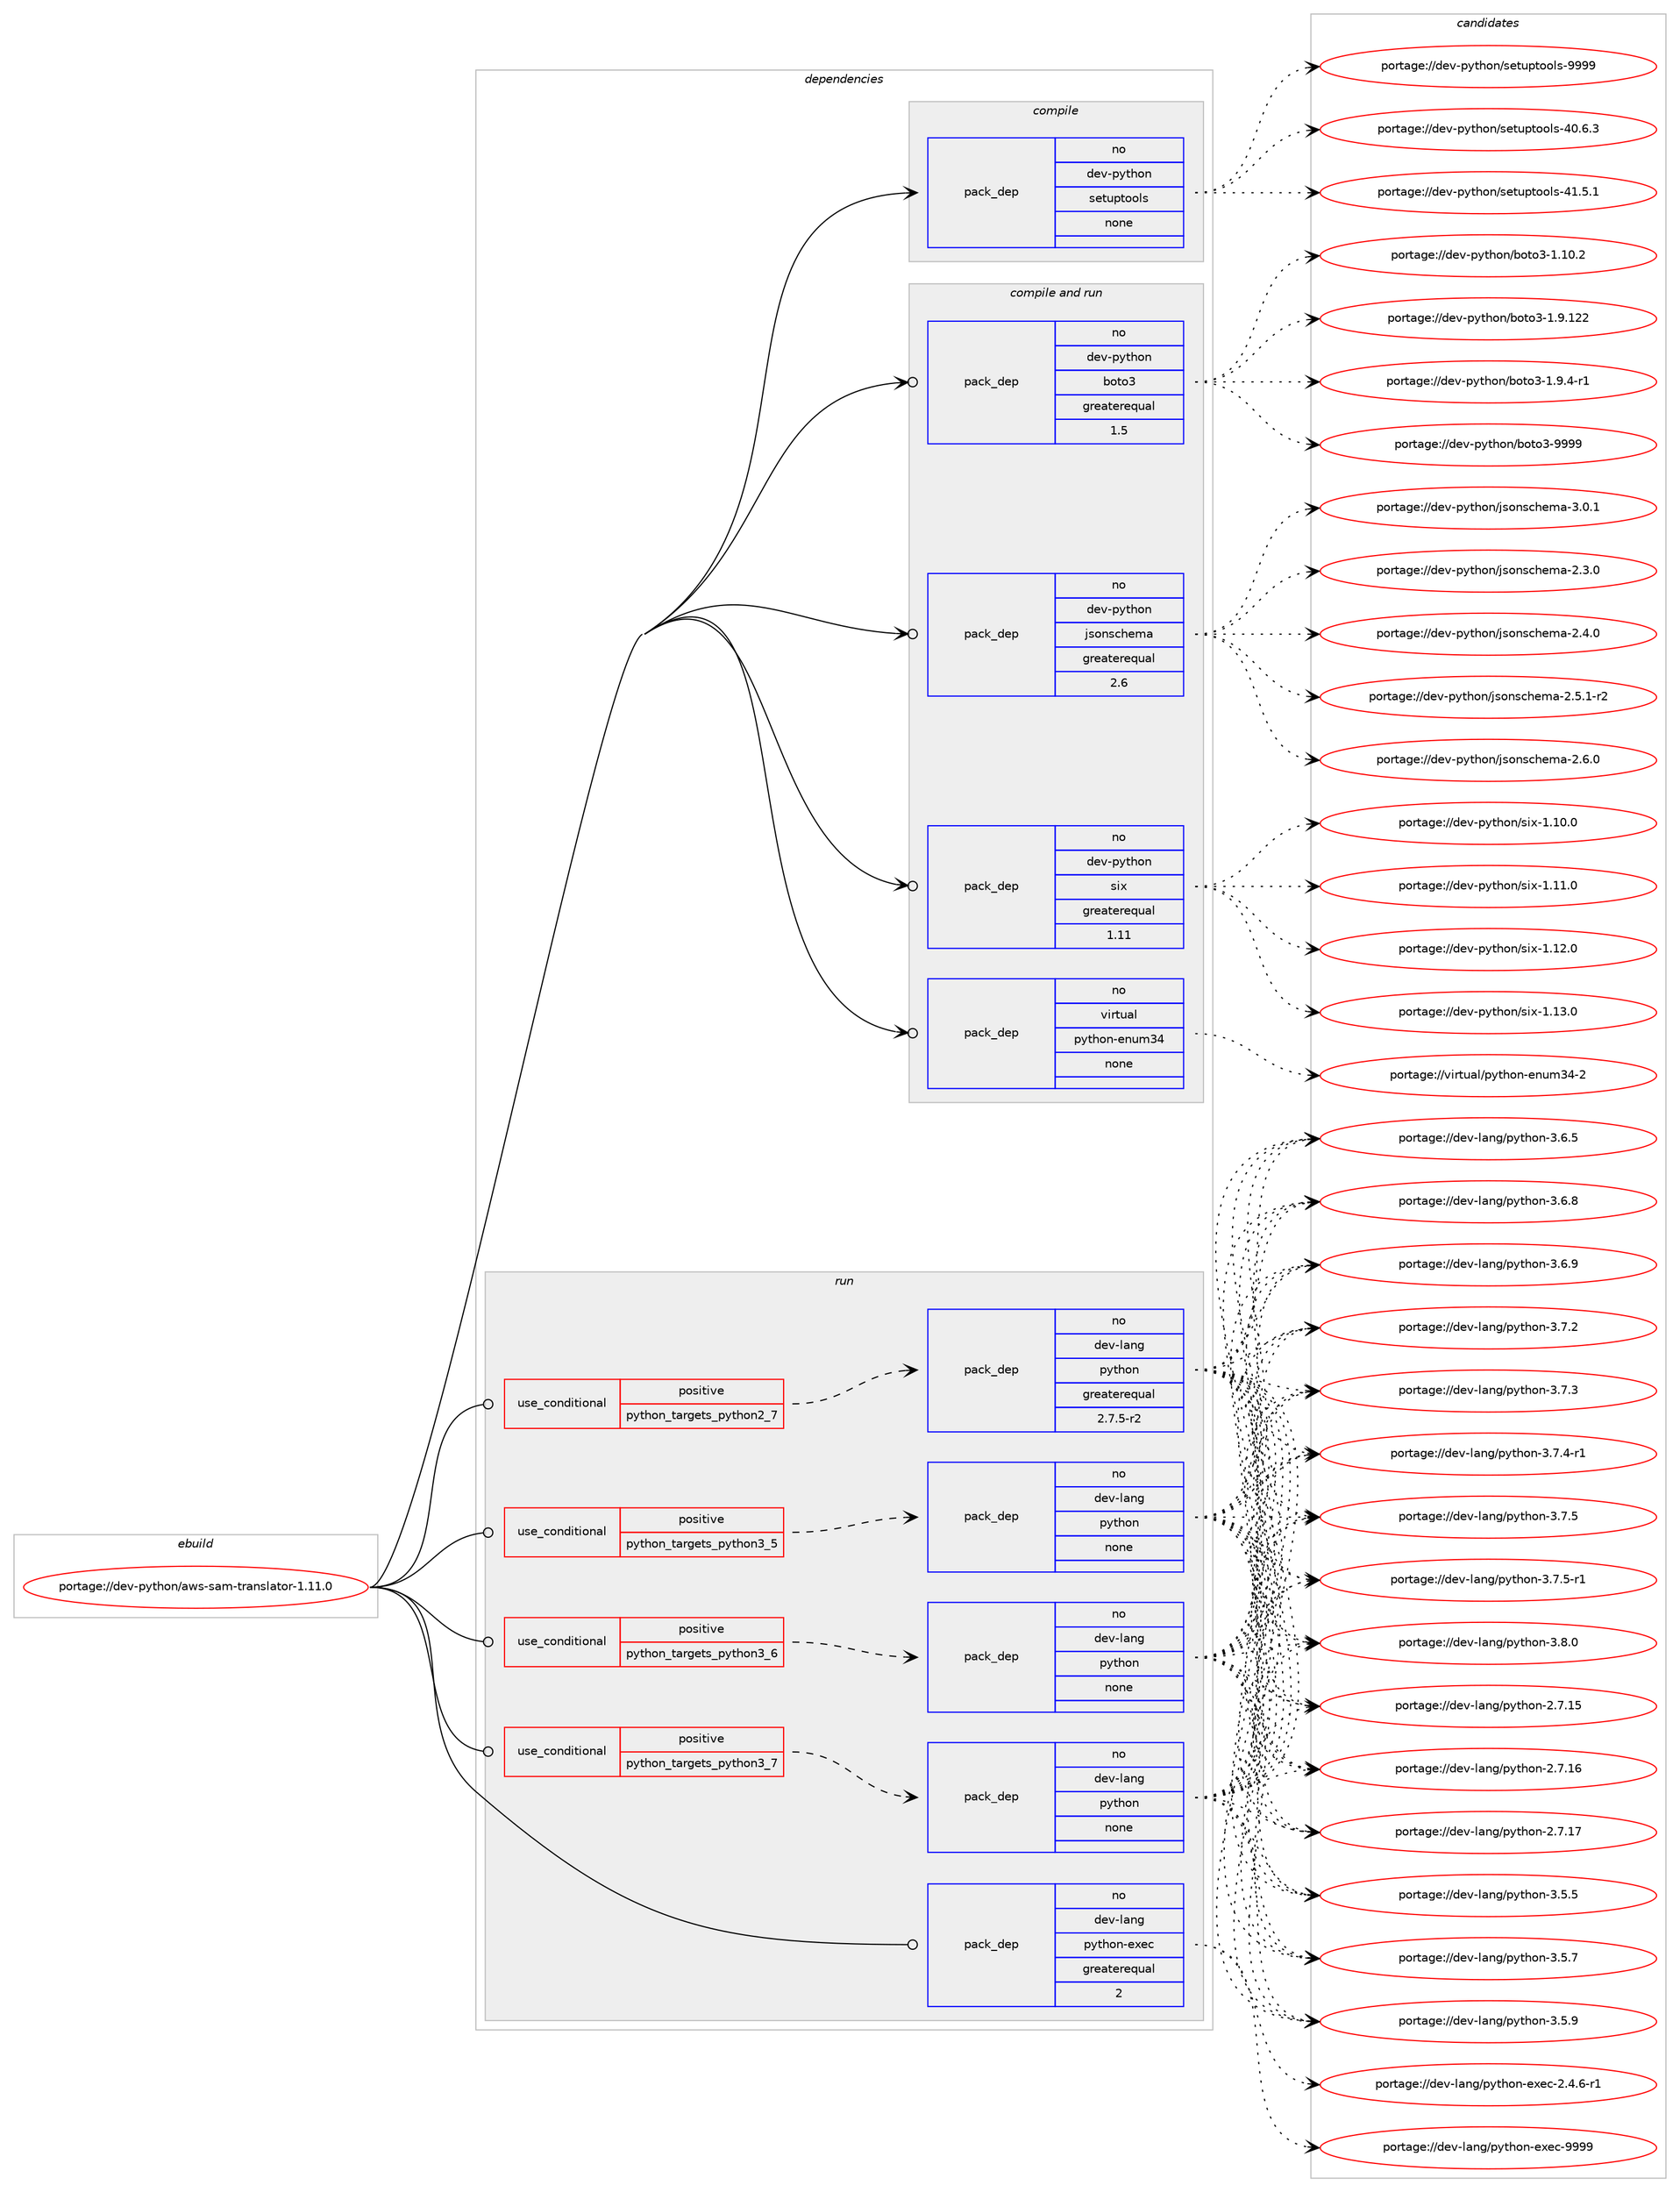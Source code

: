 digraph prolog {

# *************
# Graph options
# *************

newrank=true;
concentrate=true;
compound=true;
graph [rankdir=LR,fontname=Helvetica,fontsize=10,ranksep=1.5];#, ranksep=2.5, nodesep=0.2];
edge  [arrowhead=vee];
node  [fontname=Helvetica,fontsize=10];

# **********
# The ebuild
# **********

subgraph cluster_leftcol {
color=gray;
rank=same;
label=<<i>ebuild</i>>;
id [label="portage://dev-python/aws-sam-translator-1.11.0", color=red, width=4, href="../dev-python/aws-sam-translator-1.11.0.svg"];
}

# ****************
# The dependencies
# ****************

subgraph cluster_midcol {
color=gray;
label=<<i>dependencies</i>>;
subgraph cluster_compile {
fillcolor="#eeeeee";
style=filled;
label=<<i>compile</i>>;
subgraph pack101555 {
dependency130767 [label=<<TABLE BORDER="0" CELLBORDER="1" CELLSPACING="0" CELLPADDING="4" WIDTH="220"><TR><TD ROWSPAN="6" CELLPADDING="30">pack_dep</TD></TR><TR><TD WIDTH="110">no</TD></TR><TR><TD>dev-python</TD></TR><TR><TD>setuptools</TD></TR><TR><TD>none</TD></TR><TR><TD></TD></TR></TABLE>>, shape=none, color=blue];
}
id:e -> dependency130767:w [weight=20,style="solid",arrowhead="vee"];
}
subgraph cluster_compileandrun {
fillcolor="#eeeeee";
style=filled;
label=<<i>compile and run</i>>;
subgraph pack101556 {
dependency130768 [label=<<TABLE BORDER="0" CELLBORDER="1" CELLSPACING="0" CELLPADDING="4" WIDTH="220"><TR><TD ROWSPAN="6" CELLPADDING="30">pack_dep</TD></TR><TR><TD WIDTH="110">no</TD></TR><TR><TD>dev-python</TD></TR><TR><TD>boto3</TD></TR><TR><TD>greaterequal</TD></TR><TR><TD>1.5</TD></TR></TABLE>>, shape=none, color=blue];
}
id:e -> dependency130768:w [weight=20,style="solid",arrowhead="odotvee"];
subgraph pack101557 {
dependency130769 [label=<<TABLE BORDER="0" CELLBORDER="1" CELLSPACING="0" CELLPADDING="4" WIDTH="220"><TR><TD ROWSPAN="6" CELLPADDING="30">pack_dep</TD></TR><TR><TD WIDTH="110">no</TD></TR><TR><TD>dev-python</TD></TR><TR><TD>jsonschema</TD></TR><TR><TD>greaterequal</TD></TR><TR><TD>2.6</TD></TR></TABLE>>, shape=none, color=blue];
}
id:e -> dependency130769:w [weight=20,style="solid",arrowhead="odotvee"];
subgraph pack101558 {
dependency130770 [label=<<TABLE BORDER="0" CELLBORDER="1" CELLSPACING="0" CELLPADDING="4" WIDTH="220"><TR><TD ROWSPAN="6" CELLPADDING="30">pack_dep</TD></TR><TR><TD WIDTH="110">no</TD></TR><TR><TD>dev-python</TD></TR><TR><TD>six</TD></TR><TR><TD>greaterequal</TD></TR><TR><TD>1.11</TD></TR></TABLE>>, shape=none, color=blue];
}
id:e -> dependency130770:w [weight=20,style="solid",arrowhead="odotvee"];
subgraph pack101559 {
dependency130771 [label=<<TABLE BORDER="0" CELLBORDER="1" CELLSPACING="0" CELLPADDING="4" WIDTH="220"><TR><TD ROWSPAN="6" CELLPADDING="30">pack_dep</TD></TR><TR><TD WIDTH="110">no</TD></TR><TR><TD>virtual</TD></TR><TR><TD>python-enum34</TD></TR><TR><TD>none</TD></TR><TR><TD></TD></TR></TABLE>>, shape=none, color=blue];
}
id:e -> dependency130771:w [weight=20,style="solid",arrowhead="odotvee"];
}
subgraph cluster_run {
fillcolor="#eeeeee";
style=filled;
label=<<i>run</i>>;
subgraph cond25908 {
dependency130772 [label=<<TABLE BORDER="0" CELLBORDER="1" CELLSPACING="0" CELLPADDING="4"><TR><TD ROWSPAN="3" CELLPADDING="10">use_conditional</TD></TR><TR><TD>positive</TD></TR><TR><TD>python_targets_python2_7</TD></TR></TABLE>>, shape=none, color=red];
subgraph pack101560 {
dependency130773 [label=<<TABLE BORDER="0" CELLBORDER="1" CELLSPACING="0" CELLPADDING="4" WIDTH="220"><TR><TD ROWSPAN="6" CELLPADDING="30">pack_dep</TD></TR><TR><TD WIDTH="110">no</TD></TR><TR><TD>dev-lang</TD></TR><TR><TD>python</TD></TR><TR><TD>greaterequal</TD></TR><TR><TD>2.7.5-r2</TD></TR></TABLE>>, shape=none, color=blue];
}
dependency130772:e -> dependency130773:w [weight=20,style="dashed",arrowhead="vee"];
}
id:e -> dependency130772:w [weight=20,style="solid",arrowhead="odot"];
subgraph cond25909 {
dependency130774 [label=<<TABLE BORDER="0" CELLBORDER="1" CELLSPACING="0" CELLPADDING="4"><TR><TD ROWSPAN="3" CELLPADDING="10">use_conditional</TD></TR><TR><TD>positive</TD></TR><TR><TD>python_targets_python3_5</TD></TR></TABLE>>, shape=none, color=red];
subgraph pack101561 {
dependency130775 [label=<<TABLE BORDER="0" CELLBORDER="1" CELLSPACING="0" CELLPADDING="4" WIDTH="220"><TR><TD ROWSPAN="6" CELLPADDING="30">pack_dep</TD></TR><TR><TD WIDTH="110">no</TD></TR><TR><TD>dev-lang</TD></TR><TR><TD>python</TD></TR><TR><TD>none</TD></TR><TR><TD></TD></TR></TABLE>>, shape=none, color=blue];
}
dependency130774:e -> dependency130775:w [weight=20,style="dashed",arrowhead="vee"];
}
id:e -> dependency130774:w [weight=20,style="solid",arrowhead="odot"];
subgraph cond25910 {
dependency130776 [label=<<TABLE BORDER="0" CELLBORDER="1" CELLSPACING="0" CELLPADDING="4"><TR><TD ROWSPAN="3" CELLPADDING="10">use_conditional</TD></TR><TR><TD>positive</TD></TR><TR><TD>python_targets_python3_6</TD></TR></TABLE>>, shape=none, color=red];
subgraph pack101562 {
dependency130777 [label=<<TABLE BORDER="0" CELLBORDER="1" CELLSPACING="0" CELLPADDING="4" WIDTH="220"><TR><TD ROWSPAN="6" CELLPADDING="30">pack_dep</TD></TR><TR><TD WIDTH="110">no</TD></TR><TR><TD>dev-lang</TD></TR><TR><TD>python</TD></TR><TR><TD>none</TD></TR><TR><TD></TD></TR></TABLE>>, shape=none, color=blue];
}
dependency130776:e -> dependency130777:w [weight=20,style="dashed",arrowhead="vee"];
}
id:e -> dependency130776:w [weight=20,style="solid",arrowhead="odot"];
subgraph cond25911 {
dependency130778 [label=<<TABLE BORDER="0" CELLBORDER="1" CELLSPACING="0" CELLPADDING="4"><TR><TD ROWSPAN="3" CELLPADDING="10">use_conditional</TD></TR><TR><TD>positive</TD></TR><TR><TD>python_targets_python3_7</TD></TR></TABLE>>, shape=none, color=red];
subgraph pack101563 {
dependency130779 [label=<<TABLE BORDER="0" CELLBORDER="1" CELLSPACING="0" CELLPADDING="4" WIDTH="220"><TR><TD ROWSPAN="6" CELLPADDING="30">pack_dep</TD></TR><TR><TD WIDTH="110">no</TD></TR><TR><TD>dev-lang</TD></TR><TR><TD>python</TD></TR><TR><TD>none</TD></TR><TR><TD></TD></TR></TABLE>>, shape=none, color=blue];
}
dependency130778:e -> dependency130779:w [weight=20,style="dashed",arrowhead="vee"];
}
id:e -> dependency130778:w [weight=20,style="solid",arrowhead="odot"];
subgraph pack101564 {
dependency130780 [label=<<TABLE BORDER="0" CELLBORDER="1" CELLSPACING="0" CELLPADDING="4" WIDTH="220"><TR><TD ROWSPAN="6" CELLPADDING="30">pack_dep</TD></TR><TR><TD WIDTH="110">no</TD></TR><TR><TD>dev-lang</TD></TR><TR><TD>python-exec</TD></TR><TR><TD>greaterequal</TD></TR><TR><TD>2</TD></TR></TABLE>>, shape=none, color=blue];
}
id:e -> dependency130780:w [weight=20,style="solid",arrowhead="odot"];
}
}

# **************
# The candidates
# **************

subgraph cluster_choices {
rank=same;
color=gray;
label=<<i>candidates</i>>;

subgraph choice101555 {
color=black;
nodesep=1;
choiceportage100101118451121211161041111104711510111611711211611111110811545524846544651 [label="portage://dev-python/setuptools-40.6.3", color=red, width=4,href="../dev-python/setuptools-40.6.3.svg"];
choiceportage100101118451121211161041111104711510111611711211611111110811545524946534649 [label="portage://dev-python/setuptools-41.5.1", color=red, width=4,href="../dev-python/setuptools-41.5.1.svg"];
choiceportage10010111845112121116104111110471151011161171121161111111081154557575757 [label="portage://dev-python/setuptools-9999", color=red, width=4,href="../dev-python/setuptools-9999.svg"];
dependency130767:e -> choiceportage100101118451121211161041111104711510111611711211611111110811545524846544651:w [style=dotted,weight="100"];
dependency130767:e -> choiceportage100101118451121211161041111104711510111611711211611111110811545524946534649:w [style=dotted,weight="100"];
dependency130767:e -> choiceportage10010111845112121116104111110471151011161171121161111111081154557575757:w [style=dotted,weight="100"];
}
subgraph choice101556 {
color=black;
nodesep=1;
choiceportage1001011184511212111610411111047981111161115145494649484650 [label="portage://dev-python/boto3-1.10.2", color=red, width=4,href="../dev-python/boto3-1.10.2.svg"];
choiceportage100101118451121211161041111104798111116111514549465746495050 [label="portage://dev-python/boto3-1.9.122", color=red, width=4,href="../dev-python/boto3-1.9.122.svg"];
choiceportage100101118451121211161041111104798111116111514549465746524511449 [label="portage://dev-python/boto3-1.9.4-r1", color=red, width=4,href="../dev-python/boto3-1.9.4-r1.svg"];
choiceportage100101118451121211161041111104798111116111514557575757 [label="portage://dev-python/boto3-9999", color=red, width=4,href="../dev-python/boto3-9999.svg"];
dependency130768:e -> choiceportage1001011184511212111610411111047981111161115145494649484650:w [style=dotted,weight="100"];
dependency130768:e -> choiceportage100101118451121211161041111104798111116111514549465746495050:w [style=dotted,weight="100"];
dependency130768:e -> choiceportage100101118451121211161041111104798111116111514549465746524511449:w [style=dotted,weight="100"];
dependency130768:e -> choiceportage100101118451121211161041111104798111116111514557575757:w [style=dotted,weight="100"];
}
subgraph choice101557 {
color=black;
nodesep=1;
choiceportage10010111845112121116104111110471061151111101159910410110997455046514648 [label="portage://dev-python/jsonschema-2.3.0", color=red, width=4,href="../dev-python/jsonschema-2.3.0.svg"];
choiceportage10010111845112121116104111110471061151111101159910410110997455046524648 [label="portage://dev-python/jsonschema-2.4.0", color=red, width=4,href="../dev-python/jsonschema-2.4.0.svg"];
choiceportage100101118451121211161041111104710611511111011599104101109974550465346494511450 [label="portage://dev-python/jsonschema-2.5.1-r2", color=red, width=4,href="../dev-python/jsonschema-2.5.1-r2.svg"];
choiceportage10010111845112121116104111110471061151111101159910410110997455046544648 [label="portage://dev-python/jsonschema-2.6.0", color=red, width=4,href="../dev-python/jsonschema-2.6.0.svg"];
choiceportage10010111845112121116104111110471061151111101159910410110997455146484649 [label="portage://dev-python/jsonschema-3.0.1", color=red, width=4,href="../dev-python/jsonschema-3.0.1.svg"];
dependency130769:e -> choiceportage10010111845112121116104111110471061151111101159910410110997455046514648:w [style=dotted,weight="100"];
dependency130769:e -> choiceportage10010111845112121116104111110471061151111101159910410110997455046524648:w [style=dotted,weight="100"];
dependency130769:e -> choiceportage100101118451121211161041111104710611511111011599104101109974550465346494511450:w [style=dotted,weight="100"];
dependency130769:e -> choiceportage10010111845112121116104111110471061151111101159910410110997455046544648:w [style=dotted,weight="100"];
dependency130769:e -> choiceportage10010111845112121116104111110471061151111101159910410110997455146484649:w [style=dotted,weight="100"];
}
subgraph choice101558 {
color=black;
nodesep=1;
choiceportage100101118451121211161041111104711510512045494649484648 [label="portage://dev-python/six-1.10.0", color=red, width=4,href="../dev-python/six-1.10.0.svg"];
choiceportage100101118451121211161041111104711510512045494649494648 [label="portage://dev-python/six-1.11.0", color=red, width=4,href="../dev-python/six-1.11.0.svg"];
choiceportage100101118451121211161041111104711510512045494649504648 [label="portage://dev-python/six-1.12.0", color=red, width=4,href="../dev-python/six-1.12.0.svg"];
choiceportage100101118451121211161041111104711510512045494649514648 [label="portage://dev-python/six-1.13.0", color=red, width=4,href="../dev-python/six-1.13.0.svg"];
dependency130770:e -> choiceportage100101118451121211161041111104711510512045494649484648:w [style=dotted,weight="100"];
dependency130770:e -> choiceportage100101118451121211161041111104711510512045494649494648:w [style=dotted,weight="100"];
dependency130770:e -> choiceportage100101118451121211161041111104711510512045494649504648:w [style=dotted,weight="100"];
dependency130770:e -> choiceportage100101118451121211161041111104711510512045494649514648:w [style=dotted,weight="100"];
}
subgraph choice101559 {
color=black;
nodesep=1;
choiceportage11810511411611797108471121211161041111104510111011710951524550 [label="portage://virtual/python-enum34-2", color=red, width=4,href="../virtual/python-enum34-2.svg"];
dependency130771:e -> choiceportage11810511411611797108471121211161041111104510111011710951524550:w [style=dotted,weight="100"];
}
subgraph choice101560 {
color=black;
nodesep=1;
choiceportage10010111845108971101034711212111610411111045504655464953 [label="portage://dev-lang/python-2.7.15", color=red, width=4,href="../dev-lang/python-2.7.15.svg"];
choiceportage10010111845108971101034711212111610411111045504655464954 [label="portage://dev-lang/python-2.7.16", color=red, width=4,href="../dev-lang/python-2.7.16.svg"];
choiceportage10010111845108971101034711212111610411111045504655464955 [label="portage://dev-lang/python-2.7.17", color=red, width=4,href="../dev-lang/python-2.7.17.svg"];
choiceportage100101118451089711010347112121116104111110455146534653 [label="portage://dev-lang/python-3.5.5", color=red, width=4,href="../dev-lang/python-3.5.5.svg"];
choiceportage100101118451089711010347112121116104111110455146534655 [label="portage://dev-lang/python-3.5.7", color=red, width=4,href="../dev-lang/python-3.5.7.svg"];
choiceportage100101118451089711010347112121116104111110455146534657 [label="portage://dev-lang/python-3.5.9", color=red, width=4,href="../dev-lang/python-3.5.9.svg"];
choiceportage100101118451089711010347112121116104111110455146544653 [label="portage://dev-lang/python-3.6.5", color=red, width=4,href="../dev-lang/python-3.6.5.svg"];
choiceportage100101118451089711010347112121116104111110455146544656 [label="portage://dev-lang/python-3.6.8", color=red, width=4,href="../dev-lang/python-3.6.8.svg"];
choiceportage100101118451089711010347112121116104111110455146544657 [label="portage://dev-lang/python-3.6.9", color=red, width=4,href="../dev-lang/python-3.6.9.svg"];
choiceportage100101118451089711010347112121116104111110455146554650 [label="portage://dev-lang/python-3.7.2", color=red, width=4,href="../dev-lang/python-3.7.2.svg"];
choiceportage100101118451089711010347112121116104111110455146554651 [label="portage://dev-lang/python-3.7.3", color=red, width=4,href="../dev-lang/python-3.7.3.svg"];
choiceportage1001011184510897110103471121211161041111104551465546524511449 [label="portage://dev-lang/python-3.7.4-r1", color=red, width=4,href="../dev-lang/python-3.7.4-r1.svg"];
choiceportage100101118451089711010347112121116104111110455146554653 [label="portage://dev-lang/python-3.7.5", color=red, width=4,href="../dev-lang/python-3.7.5.svg"];
choiceportage1001011184510897110103471121211161041111104551465546534511449 [label="portage://dev-lang/python-3.7.5-r1", color=red, width=4,href="../dev-lang/python-3.7.5-r1.svg"];
choiceportage100101118451089711010347112121116104111110455146564648 [label="portage://dev-lang/python-3.8.0", color=red, width=4,href="../dev-lang/python-3.8.0.svg"];
dependency130773:e -> choiceportage10010111845108971101034711212111610411111045504655464953:w [style=dotted,weight="100"];
dependency130773:e -> choiceportage10010111845108971101034711212111610411111045504655464954:w [style=dotted,weight="100"];
dependency130773:e -> choiceportage10010111845108971101034711212111610411111045504655464955:w [style=dotted,weight="100"];
dependency130773:e -> choiceportage100101118451089711010347112121116104111110455146534653:w [style=dotted,weight="100"];
dependency130773:e -> choiceportage100101118451089711010347112121116104111110455146534655:w [style=dotted,weight="100"];
dependency130773:e -> choiceportage100101118451089711010347112121116104111110455146534657:w [style=dotted,weight="100"];
dependency130773:e -> choiceportage100101118451089711010347112121116104111110455146544653:w [style=dotted,weight="100"];
dependency130773:e -> choiceportage100101118451089711010347112121116104111110455146544656:w [style=dotted,weight="100"];
dependency130773:e -> choiceportage100101118451089711010347112121116104111110455146544657:w [style=dotted,weight="100"];
dependency130773:e -> choiceportage100101118451089711010347112121116104111110455146554650:w [style=dotted,weight="100"];
dependency130773:e -> choiceportage100101118451089711010347112121116104111110455146554651:w [style=dotted,weight="100"];
dependency130773:e -> choiceportage1001011184510897110103471121211161041111104551465546524511449:w [style=dotted,weight="100"];
dependency130773:e -> choiceportage100101118451089711010347112121116104111110455146554653:w [style=dotted,weight="100"];
dependency130773:e -> choiceportage1001011184510897110103471121211161041111104551465546534511449:w [style=dotted,weight="100"];
dependency130773:e -> choiceportage100101118451089711010347112121116104111110455146564648:w [style=dotted,weight="100"];
}
subgraph choice101561 {
color=black;
nodesep=1;
choiceportage10010111845108971101034711212111610411111045504655464953 [label="portage://dev-lang/python-2.7.15", color=red, width=4,href="../dev-lang/python-2.7.15.svg"];
choiceportage10010111845108971101034711212111610411111045504655464954 [label="portage://dev-lang/python-2.7.16", color=red, width=4,href="../dev-lang/python-2.7.16.svg"];
choiceportage10010111845108971101034711212111610411111045504655464955 [label="portage://dev-lang/python-2.7.17", color=red, width=4,href="../dev-lang/python-2.7.17.svg"];
choiceportage100101118451089711010347112121116104111110455146534653 [label="portage://dev-lang/python-3.5.5", color=red, width=4,href="../dev-lang/python-3.5.5.svg"];
choiceportage100101118451089711010347112121116104111110455146534655 [label="portage://dev-lang/python-3.5.7", color=red, width=4,href="../dev-lang/python-3.5.7.svg"];
choiceportage100101118451089711010347112121116104111110455146534657 [label="portage://dev-lang/python-3.5.9", color=red, width=4,href="../dev-lang/python-3.5.9.svg"];
choiceportage100101118451089711010347112121116104111110455146544653 [label="portage://dev-lang/python-3.6.5", color=red, width=4,href="../dev-lang/python-3.6.5.svg"];
choiceportage100101118451089711010347112121116104111110455146544656 [label="portage://dev-lang/python-3.6.8", color=red, width=4,href="../dev-lang/python-3.6.8.svg"];
choiceportage100101118451089711010347112121116104111110455146544657 [label="portage://dev-lang/python-3.6.9", color=red, width=4,href="../dev-lang/python-3.6.9.svg"];
choiceportage100101118451089711010347112121116104111110455146554650 [label="portage://dev-lang/python-3.7.2", color=red, width=4,href="../dev-lang/python-3.7.2.svg"];
choiceportage100101118451089711010347112121116104111110455146554651 [label="portage://dev-lang/python-3.7.3", color=red, width=4,href="../dev-lang/python-3.7.3.svg"];
choiceportage1001011184510897110103471121211161041111104551465546524511449 [label="portage://dev-lang/python-3.7.4-r1", color=red, width=4,href="../dev-lang/python-3.7.4-r1.svg"];
choiceportage100101118451089711010347112121116104111110455146554653 [label="portage://dev-lang/python-3.7.5", color=red, width=4,href="../dev-lang/python-3.7.5.svg"];
choiceportage1001011184510897110103471121211161041111104551465546534511449 [label="portage://dev-lang/python-3.7.5-r1", color=red, width=4,href="../dev-lang/python-3.7.5-r1.svg"];
choiceportage100101118451089711010347112121116104111110455146564648 [label="portage://dev-lang/python-3.8.0", color=red, width=4,href="../dev-lang/python-3.8.0.svg"];
dependency130775:e -> choiceportage10010111845108971101034711212111610411111045504655464953:w [style=dotted,weight="100"];
dependency130775:e -> choiceportage10010111845108971101034711212111610411111045504655464954:w [style=dotted,weight="100"];
dependency130775:e -> choiceportage10010111845108971101034711212111610411111045504655464955:w [style=dotted,weight="100"];
dependency130775:e -> choiceportage100101118451089711010347112121116104111110455146534653:w [style=dotted,weight="100"];
dependency130775:e -> choiceportage100101118451089711010347112121116104111110455146534655:w [style=dotted,weight="100"];
dependency130775:e -> choiceportage100101118451089711010347112121116104111110455146534657:w [style=dotted,weight="100"];
dependency130775:e -> choiceportage100101118451089711010347112121116104111110455146544653:w [style=dotted,weight="100"];
dependency130775:e -> choiceportage100101118451089711010347112121116104111110455146544656:w [style=dotted,weight="100"];
dependency130775:e -> choiceportage100101118451089711010347112121116104111110455146544657:w [style=dotted,weight="100"];
dependency130775:e -> choiceportage100101118451089711010347112121116104111110455146554650:w [style=dotted,weight="100"];
dependency130775:e -> choiceportage100101118451089711010347112121116104111110455146554651:w [style=dotted,weight="100"];
dependency130775:e -> choiceportage1001011184510897110103471121211161041111104551465546524511449:w [style=dotted,weight="100"];
dependency130775:e -> choiceportage100101118451089711010347112121116104111110455146554653:w [style=dotted,weight="100"];
dependency130775:e -> choiceportage1001011184510897110103471121211161041111104551465546534511449:w [style=dotted,weight="100"];
dependency130775:e -> choiceportage100101118451089711010347112121116104111110455146564648:w [style=dotted,weight="100"];
}
subgraph choice101562 {
color=black;
nodesep=1;
choiceportage10010111845108971101034711212111610411111045504655464953 [label="portage://dev-lang/python-2.7.15", color=red, width=4,href="../dev-lang/python-2.7.15.svg"];
choiceportage10010111845108971101034711212111610411111045504655464954 [label="portage://dev-lang/python-2.7.16", color=red, width=4,href="../dev-lang/python-2.7.16.svg"];
choiceportage10010111845108971101034711212111610411111045504655464955 [label="portage://dev-lang/python-2.7.17", color=red, width=4,href="../dev-lang/python-2.7.17.svg"];
choiceportage100101118451089711010347112121116104111110455146534653 [label="portage://dev-lang/python-3.5.5", color=red, width=4,href="../dev-lang/python-3.5.5.svg"];
choiceportage100101118451089711010347112121116104111110455146534655 [label="portage://dev-lang/python-3.5.7", color=red, width=4,href="../dev-lang/python-3.5.7.svg"];
choiceportage100101118451089711010347112121116104111110455146534657 [label="portage://dev-lang/python-3.5.9", color=red, width=4,href="../dev-lang/python-3.5.9.svg"];
choiceportage100101118451089711010347112121116104111110455146544653 [label="portage://dev-lang/python-3.6.5", color=red, width=4,href="../dev-lang/python-3.6.5.svg"];
choiceportage100101118451089711010347112121116104111110455146544656 [label="portage://dev-lang/python-3.6.8", color=red, width=4,href="../dev-lang/python-3.6.8.svg"];
choiceportage100101118451089711010347112121116104111110455146544657 [label="portage://dev-lang/python-3.6.9", color=red, width=4,href="../dev-lang/python-3.6.9.svg"];
choiceportage100101118451089711010347112121116104111110455146554650 [label="portage://dev-lang/python-3.7.2", color=red, width=4,href="../dev-lang/python-3.7.2.svg"];
choiceportage100101118451089711010347112121116104111110455146554651 [label="portage://dev-lang/python-3.7.3", color=red, width=4,href="../dev-lang/python-3.7.3.svg"];
choiceportage1001011184510897110103471121211161041111104551465546524511449 [label="portage://dev-lang/python-3.7.4-r1", color=red, width=4,href="../dev-lang/python-3.7.4-r1.svg"];
choiceportage100101118451089711010347112121116104111110455146554653 [label="portage://dev-lang/python-3.7.5", color=red, width=4,href="../dev-lang/python-3.7.5.svg"];
choiceportage1001011184510897110103471121211161041111104551465546534511449 [label="portage://dev-lang/python-3.7.5-r1", color=red, width=4,href="../dev-lang/python-3.7.5-r1.svg"];
choiceportage100101118451089711010347112121116104111110455146564648 [label="portage://dev-lang/python-3.8.0", color=red, width=4,href="../dev-lang/python-3.8.0.svg"];
dependency130777:e -> choiceportage10010111845108971101034711212111610411111045504655464953:w [style=dotted,weight="100"];
dependency130777:e -> choiceportage10010111845108971101034711212111610411111045504655464954:w [style=dotted,weight="100"];
dependency130777:e -> choiceportage10010111845108971101034711212111610411111045504655464955:w [style=dotted,weight="100"];
dependency130777:e -> choiceportage100101118451089711010347112121116104111110455146534653:w [style=dotted,weight="100"];
dependency130777:e -> choiceportage100101118451089711010347112121116104111110455146534655:w [style=dotted,weight="100"];
dependency130777:e -> choiceportage100101118451089711010347112121116104111110455146534657:w [style=dotted,weight="100"];
dependency130777:e -> choiceportage100101118451089711010347112121116104111110455146544653:w [style=dotted,weight="100"];
dependency130777:e -> choiceportage100101118451089711010347112121116104111110455146544656:w [style=dotted,weight="100"];
dependency130777:e -> choiceportage100101118451089711010347112121116104111110455146544657:w [style=dotted,weight="100"];
dependency130777:e -> choiceportage100101118451089711010347112121116104111110455146554650:w [style=dotted,weight="100"];
dependency130777:e -> choiceportage100101118451089711010347112121116104111110455146554651:w [style=dotted,weight="100"];
dependency130777:e -> choiceportage1001011184510897110103471121211161041111104551465546524511449:w [style=dotted,weight="100"];
dependency130777:e -> choiceportage100101118451089711010347112121116104111110455146554653:w [style=dotted,weight="100"];
dependency130777:e -> choiceportage1001011184510897110103471121211161041111104551465546534511449:w [style=dotted,weight="100"];
dependency130777:e -> choiceportage100101118451089711010347112121116104111110455146564648:w [style=dotted,weight="100"];
}
subgraph choice101563 {
color=black;
nodesep=1;
choiceportage10010111845108971101034711212111610411111045504655464953 [label="portage://dev-lang/python-2.7.15", color=red, width=4,href="../dev-lang/python-2.7.15.svg"];
choiceportage10010111845108971101034711212111610411111045504655464954 [label="portage://dev-lang/python-2.7.16", color=red, width=4,href="../dev-lang/python-2.7.16.svg"];
choiceportage10010111845108971101034711212111610411111045504655464955 [label="portage://dev-lang/python-2.7.17", color=red, width=4,href="../dev-lang/python-2.7.17.svg"];
choiceportage100101118451089711010347112121116104111110455146534653 [label="portage://dev-lang/python-3.5.5", color=red, width=4,href="../dev-lang/python-3.5.5.svg"];
choiceportage100101118451089711010347112121116104111110455146534655 [label="portage://dev-lang/python-3.5.7", color=red, width=4,href="../dev-lang/python-3.5.7.svg"];
choiceportage100101118451089711010347112121116104111110455146534657 [label="portage://dev-lang/python-3.5.9", color=red, width=4,href="../dev-lang/python-3.5.9.svg"];
choiceportage100101118451089711010347112121116104111110455146544653 [label="portage://dev-lang/python-3.6.5", color=red, width=4,href="../dev-lang/python-3.6.5.svg"];
choiceportage100101118451089711010347112121116104111110455146544656 [label="portage://dev-lang/python-3.6.8", color=red, width=4,href="../dev-lang/python-3.6.8.svg"];
choiceportage100101118451089711010347112121116104111110455146544657 [label="portage://dev-lang/python-3.6.9", color=red, width=4,href="../dev-lang/python-3.6.9.svg"];
choiceportage100101118451089711010347112121116104111110455146554650 [label="portage://dev-lang/python-3.7.2", color=red, width=4,href="../dev-lang/python-3.7.2.svg"];
choiceportage100101118451089711010347112121116104111110455146554651 [label="portage://dev-lang/python-3.7.3", color=red, width=4,href="../dev-lang/python-3.7.3.svg"];
choiceportage1001011184510897110103471121211161041111104551465546524511449 [label="portage://dev-lang/python-3.7.4-r1", color=red, width=4,href="../dev-lang/python-3.7.4-r1.svg"];
choiceportage100101118451089711010347112121116104111110455146554653 [label="portage://dev-lang/python-3.7.5", color=red, width=4,href="../dev-lang/python-3.7.5.svg"];
choiceportage1001011184510897110103471121211161041111104551465546534511449 [label="portage://dev-lang/python-3.7.5-r1", color=red, width=4,href="../dev-lang/python-3.7.5-r1.svg"];
choiceportage100101118451089711010347112121116104111110455146564648 [label="portage://dev-lang/python-3.8.0", color=red, width=4,href="../dev-lang/python-3.8.0.svg"];
dependency130779:e -> choiceportage10010111845108971101034711212111610411111045504655464953:w [style=dotted,weight="100"];
dependency130779:e -> choiceportage10010111845108971101034711212111610411111045504655464954:w [style=dotted,weight="100"];
dependency130779:e -> choiceportage10010111845108971101034711212111610411111045504655464955:w [style=dotted,weight="100"];
dependency130779:e -> choiceportage100101118451089711010347112121116104111110455146534653:w [style=dotted,weight="100"];
dependency130779:e -> choiceportage100101118451089711010347112121116104111110455146534655:w [style=dotted,weight="100"];
dependency130779:e -> choiceportage100101118451089711010347112121116104111110455146534657:w [style=dotted,weight="100"];
dependency130779:e -> choiceportage100101118451089711010347112121116104111110455146544653:w [style=dotted,weight="100"];
dependency130779:e -> choiceportage100101118451089711010347112121116104111110455146544656:w [style=dotted,weight="100"];
dependency130779:e -> choiceportage100101118451089711010347112121116104111110455146544657:w [style=dotted,weight="100"];
dependency130779:e -> choiceportage100101118451089711010347112121116104111110455146554650:w [style=dotted,weight="100"];
dependency130779:e -> choiceportage100101118451089711010347112121116104111110455146554651:w [style=dotted,weight="100"];
dependency130779:e -> choiceportage1001011184510897110103471121211161041111104551465546524511449:w [style=dotted,weight="100"];
dependency130779:e -> choiceportage100101118451089711010347112121116104111110455146554653:w [style=dotted,weight="100"];
dependency130779:e -> choiceportage1001011184510897110103471121211161041111104551465546534511449:w [style=dotted,weight="100"];
dependency130779:e -> choiceportage100101118451089711010347112121116104111110455146564648:w [style=dotted,weight="100"];
}
subgraph choice101564 {
color=black;
nodesep=1;
choiceportage10010111845108971101034711212111610411111045101120101994550465246544511449 [label="portage://dev-lang/python-exec-2.4.6-r1", color=red, width=4,href="../dev-lang/python-exec-2.4.6-r1.svg"];
choiceportage10010111845108971101034711212111610411111045101120101994557575757 [label="portage://dev-lang/python-exec-9999", color=red, width=4,href="../dev-lang/python-exec-9999.svg"];
dependency130780:e -> choiceportage10010111845108971101034711212111610411111045101120101994550465246544511449:w [style=dotted,weight="100"];
dependency130780:e -> choiceportage10010111845108971101034711212111610411111045101120101994557575757:w [style=dotted,weight="100"];
}
}

}
